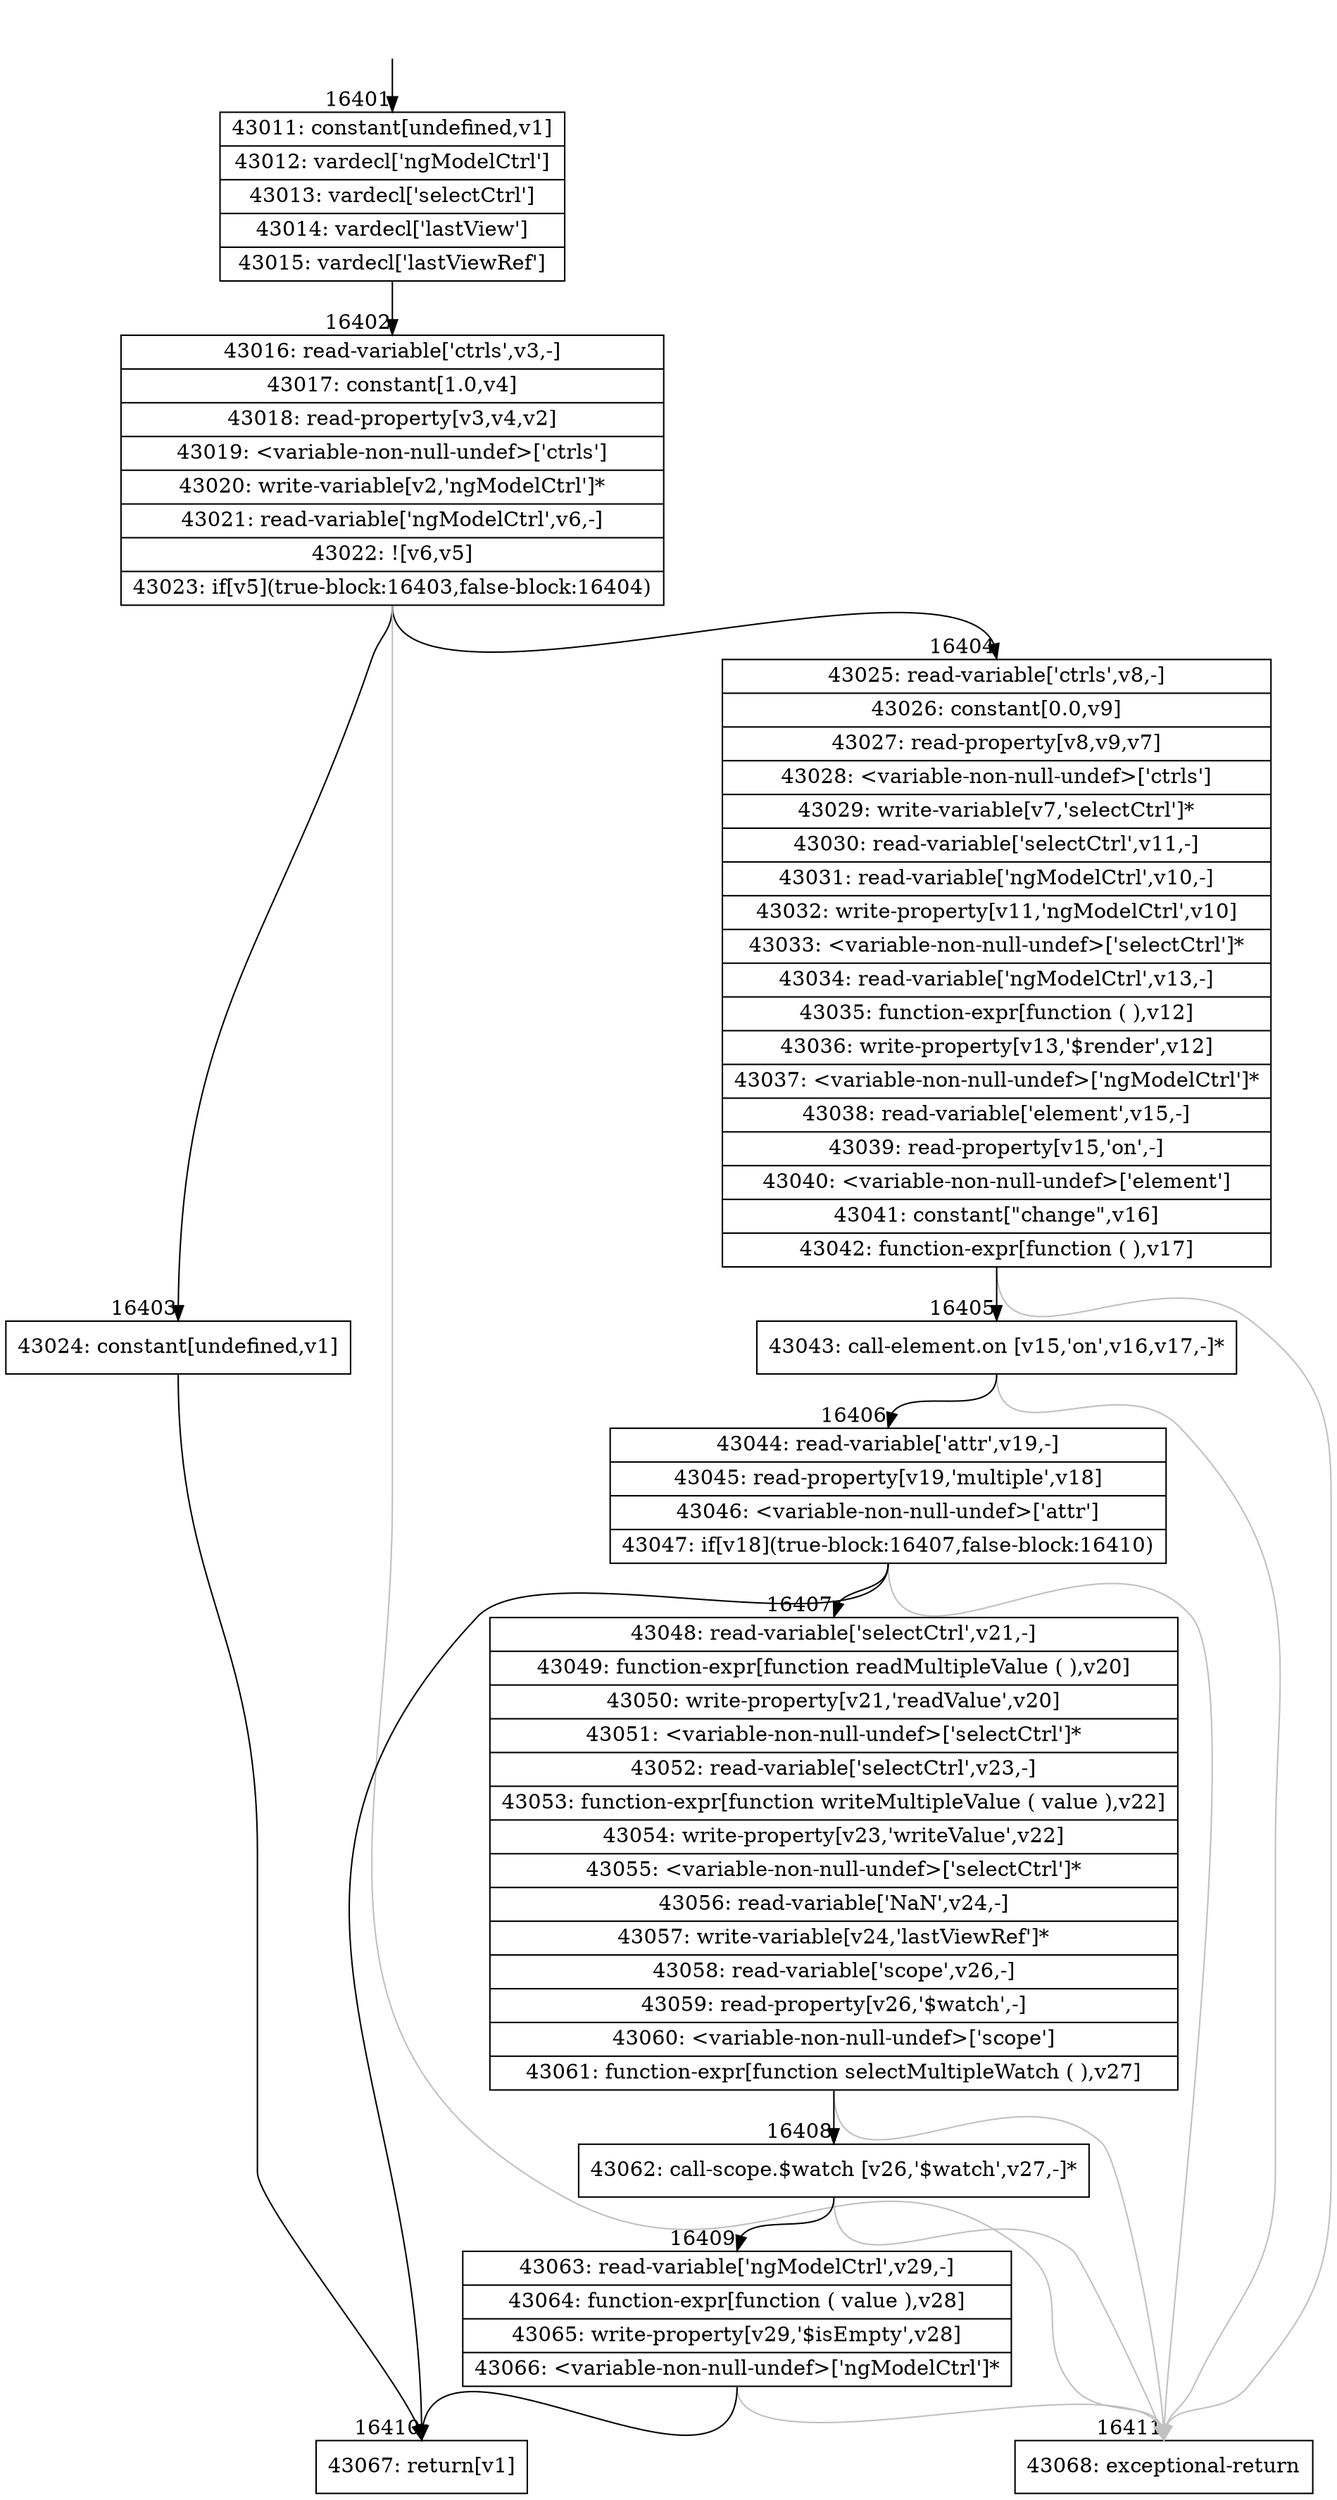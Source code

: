 digraph {
rankdir="TD"
BB_entry1317[shape=none,label=""];
BB_entry1317 -> BB16401 [tailport=s, headport=n, headlabel="    16401"]
BB16401 [shape=record label="{43011: constant[undefined,v1]|43012: vardecl['ngModelCtrl']|43013: vardecl['selectCtrl']|43014: vardecl['lastView']|43015: vardecl['lastViewRef']}" ] 
BB16401 -> BB16402 [tailport=s, headport=n, headlabel="      16402"]
BB16402 [shape=record label="{43016: read-variable['ctrls',v3,-]|43017: constant[1.0,v4]|43018: read-property[v3,v4,v2]|43019: \<variable-non-null-undef\>['ctrls']|43020: write-variable[v2,'ngModelCtrl']*|43021: read-variable['ngModelCtrl',v6,-]|43022: ![v6,v5]|43023: if[v5](true-block:16403,false-block:16404)}" ] 
BB16402 -> BB16403 [tailport=s, headport=n, headlabel="      16403"]
BB16402 -> BB16404 [tailport=s, headport=n, headlabel="      16404"]
BB16402 -> BB16411 [tailport=s, headport=n, color=gray, headlabel="      16411"]
BB16403 [shape=record label="{43024: constant[undefined,v1]}" ] 
BB16403 -> BB16410 [tailport=s, headport=n, headlabel="      16410"]
BB16404 [shape=record label="{43025: read-variable['ctrls',v8,-]|43026: constant[0.0,v9]|43027: read-property[v8,v9,v7]|43028: \<variable-non-null-undef\>['ctrls']|43029: write-variable[v7,'selectCtrl']*|43030: read-variable['selectCtrl',v11,-]|43031: read-variable['ngModelCtrl',v10,-]|43032: write-property[v11,'ngModelCtrl',v10]|43033: \<variable-non-null-undef\>['selectCtrl']*|43034: read-variable['ngModelCtrl',v13,-]|43035: function-expr[function ( ),v12]|43036: write-property[v13,'$render',v12]|43037: \<variable-non-null-undef\>['ngModelCtrl']*|43038: read-variable['element',v15,-]|43039: read-property[v15,'on',-]|43040: \<variable-non-null-undef\>['element']|43041: constant[\"change\",v16]|43042: function-expr[function ( ),v17]}" ] 
BB16404 -> BB16405 [tailport=s, headport=n, headlabel="      16405"]
BB16404 -> BB16411 [tailport=s, headport=n, color=gray]
BB16405 [shape=record label="{43043: call-element.on [v15,'on',v16,v17,-]*}" ] 
BB16405 -> BB16406 [tailport=s, headport=n, headlabel="      16406"]
BB16405 -> BB16411 [tailport=s, headport=n, color=gray]
BB16406 [shape=record label="{43044: read-variable['attr',v19,-]|43045: read-property[v19,'multiple',v18]|43046: \<variable-non-null-undef\>['attr']|43047: if[v18](true-block:16407,false-block:16410)}" ] 
BB16406 -> BB16407 [tailport=s, headport=n, headlabel="      16407"]
BB16406 -> BB16410 [tailport=s, headport=n]
BB16406 -> BB16411 [tailport=s, headport=n, color=gray]
BB16407 [shape=record label="{43048: read-variable['selectCtrl',v21,-]|43049: function-expr[function readMultipleValue ( ),v20]|43050: write-property[v21,'readValue',v20]|43051: \<variable-non-null-undef\>['selectCtrl']*|43052: read-variable['selectCtrl',v23,-]|43053: function-expr[function writeMultipleValue ( value ),v22]|43054: write-property[v23,'writeValue',v22]|43055: \<variable-non-null-undef\>['selectCtrl']*|43056: read-variable['NaN',v24,-]|43057: write-variable[v24,'lastViewRef']*|43058: read-variable['scope',v26,-]|43059: read-property[v26,'$watch',-]|43060: \<variable-non-null-undef\>['scope']|43061: function-expr[function selectMultipleWatch ( ),v27]}" ] 
BB16407 -> BB16408 [tailport=s, headport=n, headlabel="      16408"]
BB16407 -> BB16411 [tailport=s, headport=n, color=gray]
BB16408 [shape=record label="{43062: call-scope.$watch [v26,'$watch',v27,-]*}" ] 
BB16408 -> BB16409 [tailport=s, headport=n, headlabel="      16409"]
BB16408 -> BB16411 [tailport=s, headport=n, color=gray]
BB16409 [shape=record label="{43063: read-variable['ngModelCtrl',v29,-]|43064: function-expr[function ( value ),v28]|43065: write-property[v29,'$isEmpty',v28]|43066: \<variable-non-null-undef\>['ngModelCtrl']*}" ] 
BB16409 -> BB16410 [tailport=s, headport=n]
BB16409 -> BB16411 [tailport=s, headport=n, color=gray]
BB16410 [shape=record label="{43067: return[v1]}" ] 
BB16411 [shape=record label="{43068: exceptional-return}" ] 
//#$~ 28177
}
